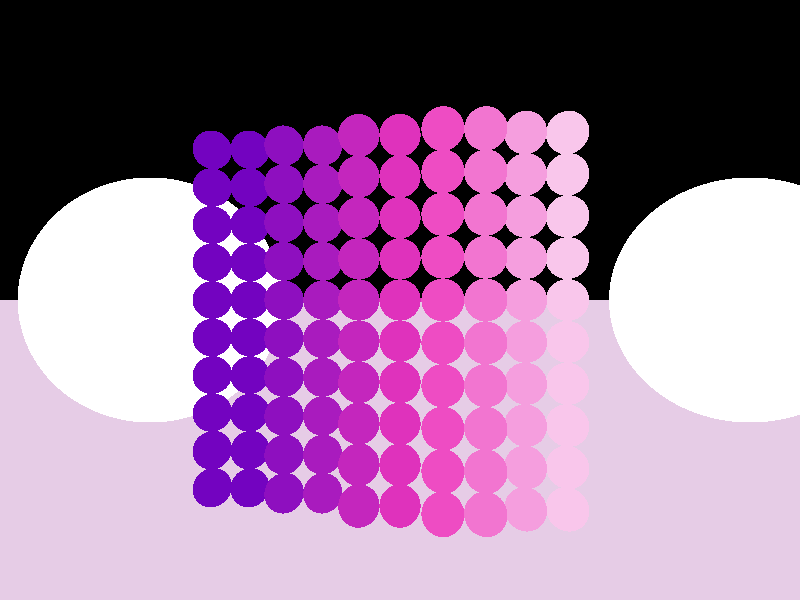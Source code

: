 camera {
  location <0, 0, -15>  
  up <0, 1, 0>  
  right <1.333, 0, 0>  
  look_at <0, 0, 0>  
}

light_source {<10, 10, -10> color rgb <3.5, 3.5, 3.5>}

light_source {<-10, 10, -10> color rgb <1.5, 1.5, 1.5>}

plane { <0, 1, 0>, -12
  pigment { color rgb <0.9, 0.8, 0.9> }
  finish {
     ambient 0.3 diffuse 0.5 specular 0 roughness 0 ior 0 reflection 0.6 refraction 0
  }
  translate <0, 0, 0>
  scale <1, 1, 1>
  rotate <0, 0, 0>
}

sphere { <0, 0, 1>, 0.5
  pigment { color rgb <0.45098, 0.0117647, 0.752941> }
  finish {
     ambient 0.2 diffuse 0.4 specular 0 roughness 0 ior 0 reflection 0.8 refraction 0
  }
  translate <-5, -5, 0>
  scale <1, 1, 1>
  rotate <0, 0, 0>
}

sphere { <0, 0, 1>, 0.5
  pigment { color rgb <0.45098, 0.0117647, 0.752941> }
  finish {
     ambient 0.2 diffuse 0.4 specular 0 roughness 0 ior 0 reflection 0.8 refraction 0
  }
  translate <-5, -4, 0>
  scale <1, 1, 1>
  rotate <0, 0, 0>
}

sphere { <0, 0, 1>, 0.5
  pigment { color rgb <0.45098, 0.0117647, 0.752941> }
  finish {
     ambient 0.2 diffuse 0.4 specular 0 roughness 0 ior 0 reflection 0.8 refraction 0
  }
  translate <-5, -3, 0>
  scale <1, 1, 1>
  rotate <0, 0, 0>
}

sphere { <0, 0, 1>, 0.5
  pigment { color rgb <0.45098, 0.0117647, 0.752941> }
  finish {
     ambient 0.2 diffuse 0.4 specular 0 roughness 0 ior 0 reflection 0.8 refraction 0
  }
  translate <-5, -2, 0>
  scale <1, 1, 1>
  rotate <0, 0, 0>
}

sphere { <0, 0, 1>, 0.5
  pigment { color rgb <0.45098, 0.0117647, 0.752941> }
  finish {
     ambient 0.2 diffuse 0.4 specular 0 roughness 0 ior 0 reflection 0.8 refraction 0
  }
  translate <-5, -1, 0>
  scale <1, 1, 1>
  rotate <0, 0, 0>
}

sphere { <0, 0, 1>, 0.5
  pigment { color rgb <0.45098, 0.0117647, 0.752941> }
  finish {
     ambient 0.2 diffuse 0.4 specular 0 roughness 0 ior 0 reflection 0.8 refraction 0
  }
  translate <-5, 0, 0>
  scale <1, 1, 1>
  rotate <0, 0, 0>
}

sphere { <0, 0, 1>, 0.5
  pigment { color rgb <0.45098, 0.0117647, 0.752941> }
  finish {
     ambient 0.2 diffuse 0.4 specular 0 roughness 0 ior 0 reflection 0.8 refraction 0
  }
  translate <-5, 1, 0>
  scale <1, 1, 1>
  rotate <0, 0, 0>
}

sphere { <0, 0, 1>, 0.5
  pigment { color rgb <0.45098, 0.0117647, 0.752941> }
  finish {
     ambient 0.2 diffuse 0.4 specular 0 roughness 0 ior 0 reflection 0.8 refraction 0
  }
  translate <-5, 2, 0>
  scale <1, 1, 1>
  rotate <0, 0, 0>
}

sphere { <0, 0, 1>, 0.5
  pigment { color rgb <0.45098, 0.0117647, 0.752941> }
  finish {
     ambient 0.2 diffuse 0.4 specular 0 roughness 0 ior 0 reflection 0.8 refraction 0
  }
  translate <-5, 3, 0>
  scale <1, 1, 1>
  rotate <0, 0, 0>
}

sphere { <0, 0, 1>, 0.5
  pigment { color rgb <0.45098, 0.0117647, 0.752941> }
  finish {
     ambient 0.2 diffuse 0.4 specular 0 roughness 0 ior 0 reflection 0.8 refraction 0
  }
  translate <-5, 4, 0>
  scale <1, 1, 1>
  rotate <0, 0, 0>
}

sphere { <0, 0, 1>, 0.5
  pigment { color rgb <0.45098, 0.0117647, 0.752941> }
  finish {
     ambient 0.2 diffuse 0.4 specular 0 roughness 0 ior 0 reflection 0.8 refraction 0
  }
  translate <-4, -5, 0>
  scale <1, 1, 1>
  rotate <0, 0, 0>
}

sphere { <0, 0, 1>, 0.5
  pigment { color rgb <0.45098, 0.0117647, 0.752941> }
  finish {
     ambient 0.2 diffuse 0.4 specular 0 roughness 0 ior 0 reflection 0.8 refraction 0
  }
  translate <-4, -4, 0>
  scale <1, 1, 1>
  rotate <0, 0, 0>
}

sphere { <0, 0, 1>, 0.5
  pigment { color rgb <0.45098, 0.0117647, 0.752941> }
  finish {
     ambient 0.2 diffuse 0.4 specular 0 roughness 0 ior 0 reflection 0.8 refraction 0
  }
  translate <-4, -3, 0>
  scale <1, 1, 1>
  rotate <0, 0, 0>
}

sphere { <0, 0, 1>, 0.5
  pigment { color rgb <0.45098, 0.0117647, 0.752941> }
  finish {
     ambient 0.2 diffuse 0.4 specular 0 roughness 0 ior 0 reflection 0.8 refraction 0
  }
  translate <-4, -2, 0>
  scale <1, 1, 1>
  rotate <0, 0, 0>
}

sphere { <0, 0, 1>, 0.5
  pigment { color rgb <0.45098, 0.0117647, 0.752941> }
  finish {
     ambient 0.2 diffuse 0.4 specular 0 roughness 0 ior 0 reflection 0.8 refraction 0
  }
  translate <-4, -1, 0>
  scale <1, 1, 1>
  rotate <0, 0, 0>
}

sphere { <0, 0, 1>, 0.5
  pigment { color rgb <0.45098, 0.0117647, 0.752941> }
  finish {
     ambient 0.2 diffuse 0.4 specular 0 roughness 0 ior 0 reflection 0.8 refraction 0
  }
  translate <-4, 0, 0>
  scale <1, 1, 1>
  rotate <0, 0, 0>
}

sphere { <0, 0, 1>, 0.5
  pigment { color rgb <0.45098, 0.0117647, 0.752941> }
  finish {
     ambient 0.2 diffuse 0.4 specular 0 roughness 0 ior 0 reflection 0.8 refraction 0
  }
  translate <-4, 1, 0>
  scale <1, 1, 1>
  rotate <0, 0, 0>
}

sphere { <0, 0, 1>, 0.5
  pigment { color rgb <0.45098, 0.0117647, 0.752941> }
  finish {
     ambient 0.2 diffuse 0.4 specular 0 roughness 0 ior 0 reflection 0.8 refraction 0
  }
  translate <-4, 2, 0>
  scale <1, 1, 1>
  rotate <0, 0, 0>
}

sphere { <0, 0, 1>, 0.5
  pigment { color rgb <0.45098, 0.0117647, 0.752941> }
  finish {
     ambient 0.2 diffuse 0.4 specular 0 roughness 0 ior 0 reflection 0.8 refraction 0
  }
  translate <-4, 3, 0>
  scale <1, 1, 1>
  rotate <0, 0, 0>
}

sphere { <0, 0, 1>, 0.5
  pigment { color rgb <0.45098, 0.0117647, 0.752941> }
  finish {
     ambient 0.2 diffuse 0.4 specular 0 roughness 0 ior 0 reflection 0.8 refraction 0
  }
  translate <-4, 4, 0>
  scale <1, 1, 1>
  rotate <0, 0, 0>
}

sphere { <0, 0, 0.540302>, 0.5
  pigment { color rgb <0.556427, 0.0579521, 0.749455> }
  finish {
     ambient 0.2 diffuse 0.4 specular 0 roughness 0 ior 0 reflection 0.8 refraction 0
  }
  translate <-3, -5, 0>
  scale <1, 1, 1>
  rotate <0, 0, 0>
}

sphere { <0, 0, 0.540302>, 0.5
  pigment { color rgb <0.556427, 0.0579521, 0.749455> }
  finish {
     ambient 0.2 diffuse 0.4 specular 0 roughness 0 ior 0 reflection 0.8 refraction 0
  }
  translate <-3, -4, 0>
  scale <1, 1, 1>
  rotate <0, 0, 0>
}

sphere { <0, 0, 0.540302>, 0.5
  pigment { color rgb <0.556427, 0.0579521, 0.749455> }
  finish {
     ambient 0.2 diffuse 0.4 specular 0 roughness 0 ior 0 reflection 0.8 refraction 0
  }
  translate <-3, -3, 0>
  scale <1, 1, 1>
  rotate <0, 0, 0>
}

sphere { <0, 0, 0.540302>, 0.5
  pigment { color rgb <0.556427, 0.0579521, 0.749455> }
  finish {
     ambient 0.2 diffuse 0.4 specular 0 roughness 0 ior 0 reflection 0.8 refraction 0
  }
  translate <-3, -2, 0>
  scale <1, 1, 1>
  rotate <0, 0, 0>
}

sphere { <0, 0, 0.540302>, 0.5
  pigment { color rgb <0.556427, 0.0579521, 0.749455> }
  finish {
     ambient 0.2 diffuse 0.4 specular 0 roughness 0 ior 0 reflection 0.8 refraction 0
  }
  translate <-3, -1, 0>
  scale <1, 1, 1>
  rotate <0, 0, 0>
}

sphere { <0, 0, 0.540302>, 0.5
  pigment { color rgb <0.556427, 0.0579521, 0.749455> }
  finish {
     ambient 0.2 diffuse 0.4 specular 0 roughness 0 ior 0 reflection 0.8 refraction 0
  }
  translate <-3, 0, 0>
  scale <1, 1, 1>
  rotate <0, 0, 0>
}

sphere { <0, 0, 0.540302>, 0.5
  pigment { color rgb <0.556427, 0.0579521, 0.749455> }
  finish {
     ambient 0.2 diffuse 0.4 specular 0 roughness 0 ior 0 reflection 0.8 refraction 0
  }
  translate <-3, 1, 0>
  scale <1, 1, 1>
  rotate <0, 0, 0>
}

sphere { <0, 0, 0.540302>, 0.5
  pigment { color rgb <0.556427, 0.0579521, 0.749455> }
  finish {
     ambient 0.2 diffuse 0.4 specular 0 roughness 0 ior 0 reflection 0.8 refraction 0
  }
  translate <-3, 2, 0>
  scale <1, 1, 1>
  rotate <0, 0, 0>
}

sphere { <0, 0, 0.540302>, 0.5
  pigment { color rgb <0.556427, 0.0579521, 0.749455> }
  finish {
     ambient 0.2 diffuse 0.4 specular 0 roughness 0 ior 0 reflection 0.8 refraction 0
  }
  translate <-3, 3, 0>
  scale <1, 1, 1>
  rotate <0, 0, 0>
}

sphere { <0, 0, 0.540302>, 0.5
  pigment { color rgb <0.556427, 0.0579521, 0.749455> }
  finish {
     ambient 0.2 diffuse 0.4 specular 0 roughness 0 ior 0 reflection 0.8 refraction 0
  }
  translate <-3, 4, 0>
  scale <1, 1, 1>
  rotate <0, 0, 0>
}

sphere { <0, 0, 0.540302>, 0.5
  pigment { color rgb <0.661874, 0.104139, 0.74597> }
  finish {
     ambient 0.2 diffuse 0.4 specular 0 roughness 0 ior 0 reflection 0.8 refraction 0
  }
  translate <-2, -5, 0>
  scale <1, 1, 1>
  rotate <0, 0, 0>
}

sphere { <0, 0, 0.540302>, 0.5
  pigment { color rgb <0.661874, 0.104139, 0.74597> }
  finish {
     ambient 0.2 diffuse 0.4 specular 0 roughness 0 ior 0 reflection 0.8 refraction 0
  }
  translate <-2, -4, 0>
  scale <1, 1, 1>
  rotate <0, 0, 0>
}

sphere { <0, 0, 0.540302>, 0.5
  pigment { color rgb <0.661874, 0.104139, 0.74597> }
  finish {
     ambient 0.2 diffuse 0.4 specular 0 roughness 0 ior 0 reflection 0.8 refraction 0
  }
  translate <-2, -3, 0>
  scale <1, 1, 1>
  rotate <0, 0, 0>
}

sphere { <0, 0, 0.540302>, 0.5
  pigment { color rgb <0.661874, 0.104139, 0.74597> }
  finish {
     ambient 0.2 diffuse 0.4 specular 0 roughness 0 ior 0 reflection 0.8 refraction 0
  }
  translate <-2, -2, 0>
  scale <1, 1, 1>
  rotate <0, 0, 0>
}

sphere { <0, 0, 0.540302>, 0.5
  pigment { color rgb <0.661874, 0.104139, 0.74597> }
  finish {
     ambient 0.2 diffuse 0.4 specular 0 roughness 0 ior 0 reflection 0.8 refraction 0
  }
  translate <-2, -1, 0>
  scale <1, 1, 1>
  rotate <0, 0, 0>
}

sphere { <0, 0, 0.540302>, 0.5
  pigment { color rgb <0.661874, 0.104139, 0.74597> }
  finish {
     ambient 0.2 diffuse 0.4 specular 0 roughness 0 ior 0 reflection 0.8 refraction 0
  }
  translate <-2, 0, 0>
  scale <1, 1, 1>
  rotate <0, 0, 0>
}

sphere { <0, 0, 0.540302>, 0.5
  pigment { color rgb <0.661874, 0.104139, 0.74597> }
  finish {
     ambient 0.2 diffuse 0.4 specular 0 roughness 0 ior 0 reflection 0.8 refraction 0
  }
  translate <-2, 1, 0>
  scale <1, 1, 1>
  rotate <0, 0, 0>
}

sphere { <0, 0, 0.540302>, 0.5
  pigment { color rgb <0.661874, 0.104139, 0.74597> }
  finish {
     ambient 0.2 diffuse 0.4 specular 0 roughness 0 ior 0 reflection 0.8 refraction 0
  }
  translate <-2, 2, 0>
  scale <1, 1, 1>
  rotate <0, 0, 0>
}

sphere { <0, 0, 0.540302>, 0.5
  pigment { color rgb <0.661874, 0.104139, 0.74597> }
  finish {
     ambient 0.2 diffuse 0.4 specular 0 roughness 0 ior 0 reflection 0.8 refraction 0
  }
  translate <-2, 3, 0>
  scale <1, 1, 1>
  rotate <0, 0, 0>
}

sphere { <0, 0, 0.540302>, 0.5
  pigment { color rgb <0.661874, 0.104139, 0.74597> }
  finish {
     ambient 0.2 diffuse 0.4 specular 0 roughness 0 ior 0 reflection 0.8 refraction 0
  }
  translate <-2, 4, 0>
  scale <1, 1, 1>
  rotate <0, 0, 0>
}

sphere { <0, 0, -0.416147>, 0.5
  pigment { color rgb <0.76732, 0.150327, 0.742484> }
  finish {
     ambient 0.2 diffuse 0.4 specular 0 roughness 0 ior 0 reflection 0.8 refraction 0
  }
  translate <-1, -5, 0>
  scale <1, 1, 1>
  rotate <0, 0, 0>
}

sphere { <0, 0, -0.416147>, 0.5
  pigment { color rgb <0.76732, 0.150327, 0.742484> }
  finish {
     ambient 0.2 diffuse 0.4 specular 0 roughness 0 ior 0 reflection 0.8 refraction 0
  }
  translate <-1, -4, 0>
  scale <1, 1, 1>
  rotate <0, 0, 0>
}

sphere { <0, 0, -0.416147>, 0.5
  pigment { color rgb <0.76732, 0.150327, 0.742484> }
  finish {
     ambient 0.2 diffuse 0.4 specular 0 roughness 0 ior 0 reflection 0.8 refraction 0
  }
  translate <-1, -3, 0>
  scale <1, 1, 1>
  rotate <0, 0, 0>
}

sphere { <0, 0, -0.416147>, 0.5
  pigment { color rgb <0.76732, 0.150327, 0.742484> }
  finish {
     ambient 0.2 diffuse 0.4 specular 0 roughness 0 ior 0 reflection 0.8 refraction 0
  }
  translate <-1, -2, 0>
  scale <1, 1, 1>
  rotate <0, 0, 0>
}

sphere { <0, 0, -0.416147>, 0.5
  pigment { color rgb <0.76732, 0.150327, 0.742484> }
  finish {
     ambient 0.2 diffuse 0.4 specular 0 roughness 0 ior 0 reflection 0.8 refraction 0
  }
  translate <-1, -1, 0>
  scale <1, 1, 1>
  rotate <0, 0, 0>
}

sphere { <0, 0, -0.416147>, 0.5
  pigment { color rgb <0.76732, 0.150327, 0.742484> }
  finish {
     ambient 0.2 diffuse 0.4 specular 0 roughness 0 ior 0 reflection 0.8 refraction 0
  }
  translate <-1, 0, 0>
  scale <1, 1, 1>
  rotate <0, 0, 0>
}

sphere { <0, 0, -0.416147>, 0.5
  pigment { color rgb <0.76732, 0.150327, 0.742484> }
  finish {
     ambient 0.2 diffuse 0.4 specular 0 roughness 0 ior 0 reflection 0.8 refraction 0
  }
  translate <-1, 1, 0>
  scale <1, 1, 1>
  rotate <0, 0, 0>
}

sphere { <0, 0, -0.416147>, 0.5
  pigment { color rgb <0.76732, 0.150327, 0.742484> }
  finish {
     ambient 0.2 diffuse 0.4 specular 0 roughness 0 ior 0 reflection 0.8 refraction 0
  }
  translate <-1, 2, 0>
  scale <1, 1, 1>
  rotate <0, 0, 0>
}

sphere { <0, 0, -0.416147>, 0.5
  pigment { color rgb <0.76732, 0.150327, 0.742484> }
  finish {
     ambient 0.2 diffuse 0.4 specular 0 roughness 0 ior 0 reflection 0.8 refraction 0
  }
  translate <-1, 3, 0>
  scale <1, 1, 1>
  rotate <0, 0, 0>
}

sphere { <0, 0, -0.416147>, 0.5
  pigment { color rgb <0.76732, 0.150327, 0.742484> }
  finish {
     ambient 0.2 diffuse 0.4 specular 0 roughness 0 ior 0 reflection 0.8 refraction 0
  }
  translate <-1, 4, 0>
  scale <1, 1, 1>
  rotate <0, 0, 0>
}

sphere { <0, 0, -0.416147>, 0.5
  pigment { color rgb <0.872767, 0.196514, 0.738998> }
  finish {
     ambient 0.2 diffuse 0.4 specular 0 roughness 0 ior 0 reflection 0.8 refraction 0
  }
  translate <0, -5, 0>
  scale <1, 1, 1>
  rotate <0, 0, 0>
}

sphere { <0, 0, -0.416147>, 0.5
  pigment { color rgb <0.872767, 0.196514, 0.738998> }
  finish {
     ambient 0.2 diffuse 0.4 specular 0 roughness 0 ior 0 reflection 0.8 refraction 0
  }
  translate <0, -4, 0>
  scale <1, 1, 1>
  rotate <0, 0, 0>
}

sphere { <0, 0, -0.416147>, 0.5
  pigment { color rgb <0.872767, 0.196514, 0.738998> }
  finish {
     ambient 0.2 diffuse 0.4 specular 0 roughness 0 ior 0 reflection 0.8 refraction 0
  }
  translate <0, -3, 0>
  scale <1, 1, 1>
  rotate <0, 0, 0>
}

sphere { <0, 0, -0.416147>, 0.5
  pigment { color rgb <0.872767, 0.196514, 0.738998> }
  finish {
     ambient 0.2 diffuse 0.4 specular 0 roughness 0 ior 0 reflection 0.8 refraction 0
  }
  translate <0, -2, 0>
  scale <1, 1, 1>
  rotate <0, 0, 0>
}

sphere { <0, 0, -0.416147>, 0.5
  pigment { color rgb <0.872767, 0.196514, 0.738998> }
  finish {
     ambient 0.2 diffuse 0.4 specular 0 roughness 0 ior 0 reflection 0.8 refraction 0
  }
  translate <0, -1, 0>
  scale <1, 1, 1>
  rotate <0, 0, 0>
}

sphere { <0, 0, -0.416147>, 0.5
  pigment { color rgb <0.872767, 0.196514, 0.738998> }
  finish {
     ambient 0.2 diffuse 0.4 specular 0 roughness 0 ior 0 reflection 0.8 refraction 0
  }
  translate <0, 0, 0>
  scale <1, 1, 1>
  rotate <0, 0, 0>
}

sphere { <0, 0, -0.416147>, 0.5
  pigment { color rgb <0.872767, 0.196514, 0.738998> }
  finish {
     ambient 0.2 diffuse 0.4 specular 0 roughness 0 ior 0 reflection 0.8 refraction 0
  }
  translate <0, 1, 0>
  scale <1, 1, 1>
  rotate <0, 0, 0>
}

sphere { <0, 0, -0.416147>, 0.5
  pigment { color rgb <0.872767, 0.196514, 0.738998> }
  finish {
     ambient 0.2 diffuse 0.4 specular 0 roughness 0 ior 0 reflection 0.8 refraction 0
  }
  translate <0, 2, 0>
  scale <1, 1, 1>
  rotate <0, 0, 0>
}

sphere { <0, 0, -0.416147>, 0.5
  pigment { color rgb <0.872767, 0.196514, 0.738998> }
  finish {
     ambient 0.2 diffuse 0.4 specular 0 roughness 0 ior 0 reflection 0.8 refraction 0
  }
  translate <0, 3, 0>
  scale <1, 1, 1>
  rotate <0, 0, 0>
}

sphere { <0, 0, -0.416147>, 0.5
  pigment { color rgb <0.872767, 0.196514, 0.738998> }
  finish {
     ambient 0.2 diffuse 0.4 specular 0 roughness 0 ior 0 reflection 0.8 refraction 0
  }
  translate <0, 4, 0>
  scale <1, 1, 1>
  rotate <0, 0, 0>
}

sphere { <0, 0, -0.989992>, 0.5
  pigment { color rgb <0.932898, 0.299346, 0.763834> }
  finish {
     ambient 0.2 diffuse 0.4 specular 0 roughness 0 ior 0 reflection 0.8 refraction 0
  }
  translate <1, -5, 0>
  scale <1, 1, 1>
  rotate <0, 0, 0>
}

sphere { <0, 0, -0.989992>, 0.5
  pigment { color rgb <0.932898, 0.299346, 0.763834> }
  finish {
     ambient 0.2 diffuse 0.4 specular 0 roughness 0 ior 0 reflection 0.8 refraction 0
  }
  translate <1, -4, 0>
  scale <1, 1, 1>
  rotate <0, 0, 0>
}

sphere { <0, 0, -0.989992>, 0.5
  pigment { color rgb <0.932898, 0.299346, 0.763834> }
  finish {
     ambient 0.2 diffuse 0.4 specular 0 roughness 0 ior 0 reflection 0.8 refraction 0
  }
  translate <1, -3, 0>
  scale <1, 1, 1>
  rotate <0, 0, 0>
}

sphere { <0, 0, -0.989992>, 0.5
  pigment { color rgb <0.932898, 0.299346, 0.763834> }
  finish {
     ambient 0.2 diffuse 0.4 specular 0 roughness 0 ior 0 reflection 0.8 refraction 0
  }
  translate <1, -2, 0>
  scale <1, 1, 1>
  rotate <0, 0, 0>
}

sphere { <0, 0, -0.989992>, 0.5
  pigment { color rgb <0.932898, 0.299346, 0.763834> }
  finish {
     ambient 0.2 diffuse 0.4 specular 0 roughness 0 ior 0 reflection 0.8 refraction 0
  }
  translate <1, -1, 0>
  scale <1, 1, 1>
  rotate <0, 0, 0>
}

sphere { <0, 0, -0.989992>, 0.5
  pigment { color rgb <0.932898, 0.299346, 0.763834> }
  finish {
     ambient 0.2 diffuse 0.4 specular 0 roughness 0 ior 0 reflection 0.8 refraction 0
  }
  translate <1, 0, 0>
  scale <1, 1, 1>
  rotate <0, 0, 0>
}

sphere { <0, 0, -0.989992>, 0.5
  pigment { color rgb <0.932898, 0.299346, 0.763834> }
  finish {
     ambient 0.2 diffuse 0.4 specular 0 roughness 0 ior 0 reflection 0.8 refraction 0
  }
  translate <1, 1, 0>
  scale <1, 1, 1>
  rotate <0, 0, 0>
}

sphere { <0, 0, -0.989992>, 0.5
  pigment { color rgb <0.932898, 0.299346, 0.763834> }
  finish {
     ambient 0.2 diffuse 0.4 specular 0 roughness 0 ior 0 reflection 0.8 refraction 0
  }
  translate <1, 2, 0>
  scale <1, 1, 1>
  rotate <0, 0, 0>
}

sphere { <0, 0, -0.989992>, 0.5
  pigment { color rgb <0.932898, 0.299346, 0.763834> }
  finish {
     ambient 0.2 diffuse 0.4 specular 0 roughness 0 ior 0 reflection 0.8 refraction 0
  }
  translate <1, 3, 0>
  scale <1, 1, 1>
  rotate <0, 0, 0>
}

sphere { <0, 0, -0.989992>, 0.5
  pigment { color rgb <0.932898, 0.299346, 0.763834> }
  finish {
     ambient 0.2 diffuse 0.4 specular 0 roughness 0 ior 0 reflection 0.8 refraction 0
  }
  translate <1, 4, 0>
  scale <1, 1, 1>
  rotate <0, 0, 0>
}

sphere { <0, 0, -0.989992>, 0.5
  pigment { color rgb <0.947712, 0.458824, 0.816993> }
  finish {
     ambient 0.2 diffuse 0.4 specular 0 roughness 0 ior 0 reflection 0.8 refraction 0
  }
  translate <2, -5, 0>
  scale <1, 1, 1>
  rotate <0, 0, 0>
}

sphere { <0, 0, -0.989992>, 0.5
  pigment { color rgb <0.947712, 0.458824, 0.816993> }
  finish {
     ambient 0.2 diffuse 0.4 specular 0 roughness 0 ior 0 reflection 0.8 refraction 0
  }
  translate <2, -4, 0>
  scale <1, 1, 1>
  rotate <0, 0, 0>
}

sphere { <0, 0, -0.989992>, 0.5
  pigment { color rgb <0.947712, 0.458824, 0.816993> }
  finish {
     ambient 0.2 diffuse 0.4 specular 0 roughness 0 ior 0 reflection 0.8 refraction 0
  }
  translate <2, -3, 0>
  scale <1, 1, 1>
  rotate <0, 0, 0>
}

sphere { <0, 0, -0.989992>, 0.5
  pigment { color rgb <0.947712, 0.458824, 0.816993> }
  finish {
     ambient 0.2 diffuse 0.4 specular 0 roughness 0 ior 0 reflection 0.8 refraction 0
  }
  translate <2, -2, 0>
  scale <1, 1, 1>
  rotate <0, 0, 0>
}

sphere { <0, 0, -0.989992>, 0.5
  pigment { color rgb <0.947712, 0.458824, 0.816993> }
  finish {
     ambient 0.2 diffuse 0.4 specular 0 roughness 0 ior 0 reflection 0.8 refraction 0
  }
  translate <2, -1, 0>
  scale <1, 1, 1>
  rotate <0, 0, 0>
}

sphere { <0, 0, -0.989992>, 0.5
  pigment { color rgb <0.947712, 0.458824, 0.816993> }
  finish {
     ambient 0.2 diffuse 0.4 specular 0 roughness 0 ior 0 reflection 0.8 refraction 0
  }
  translate <2, 0, 0>
  scale <1, 1, 1>
  rotate <0, 0, 0>
}

sphere { <0, 0, -0.989992>, 0.5
  pigment { color rgb <0.947712, 0.458824, 0.816993> }
  finish {
     ambient 0.2 diffuse 0.4 specular 0 roughness 0 ior 0 reflection 0.8 refraction 0
  }
  translate <2, 1, 0>
  scale <1, 1, 1>
  rotate <0, 0, 0>
}

sphere { <0, 0, -0.989992>, 0.5
  pigment { color rgb <0.947712, 0.458824, 0.816993> }
  finish {
     ambient 0.2 diffuse 0.4 specular 0 roughness 0 ior 0 reflection 0.8 refraction 0
  }
  translate <2, 2, 0>
  scale <1, 1, 1>
  rotate <0, 0, 0>
}

sphere { <0, 0, -0.989992>, 0.5
  pigment { color rgb <0.947712, 0.458824, 0.816993> }
  finish {
     ambient 0.2 diffuse 0.4 specular 0 roughness 0 ior 0 reflection 0.8 refraction 0
  }
  translate <2, 3, 0>
  scale <1, 1, 1>
  rotate <0, 0, 0>
}

sphere { <0, 0, -0.989992>, 0.5
  pigment { color rgb <0.947712, 0.458824, 0.816993> }
  finish {
     ambient 0.2 diffuse 0.4 specular 0 roughness 0 ior 0 reflection 0.8 refraction 0
  }
  translate <2, 4, 0>
  scale <1, 1, 1>
  rotate <0, 0, 0>
}

sphere { <0, 0, -0.653644>, 0.5
  pigment { color rgb <0.962527, 0.618301, 0.870153> }
  finish {
     ambient 0.2 diffuse 0.4 specular 0 roughness 0 ior 0 reflection 0.8 refraction 0
  }
  translate <3, -5, 0>
  scale <1, 1, 1>
  rotate <0, 0, 0>
}

sphere { <0, 0, -0.653644>, 0.5
  pigment { color rgb <0.962527, 0.618301, 0.870153> }
  finish {
     ambient 0.2 diffuse 0.4 specular 0 roughness 0 ior 0 reflection 0.8 refraction 0
  }
  translate <3, -4, 0>
  scale <1, 1, 1>
  rotate <0, 0, 0>
}

sphere { <0, 0, -0.653644>, 0.5
  pigment { color rgb <0.962527, 0.618301, 0.870153> }
  finish {
     ambient 0.2 diffuse 0.4 specular 0 roughness 0 ior 0 reflection 0.8 refraction 0
  }
  translate <3, -3, 0>
  scale <1, 1, 1>
  rotate <0, 0, 0>
}

sphere { <0, 0, -0.653644>, 0.5
  pigment { color rgb <0.962527, 0.618301, 0.870153> }
  finish {
     ambient 0.2 diffuse 0.4 specular 0 roughness 0 ior 0 reflection 0.8 refraction 0
  }
  translate <3, -2, 0>
  scale <1, 1, 1>
  rotate <0, 0, 0>
}

sphere { <0, 0, -0.653644>, 0.5
  pigment { color rgb <0.962527, 0.618301, 0.870153> }
  finish {
     ambient 0.2 diffuse 0.4 specular 0 roughness 0 ior 0 reflection 0.8 refraction 0
  }
  translate <3, -1, 0>
  scale <1, 1, 1>
  rotate <0, 0, 0>
}

sphere { <0, 0, -0.653644>, 0.5
  pigment { color rgb <0.962527, 0.618301, 0.870153> }
  finish {
     ambient 0.2 diffuse 0.4 specular 0 roughness 0 ior 0 reflection 0.8 refraction 0
  }
  translate <3, 0, 0>
  scale <1, 1, 1>
  rotate <0, 0, 0>
}

sphere { <0, 0, -0.653644>, 0.5
  pigment { color rgb <0.962527, 0.618301, 0.870153> }
  finish {
     ambient 0.2 diffuse 0.4 specular 0 roughness 0 ior 0 reflection 0.8 refraction 0
  }
  translate <3, 1, 0>
  scale <1, 1, 1>
  rotate <0, 0, 0>
}

sphere { <0, 0, -0.653644>, 0.5
  pigment { color rgb <0.962527, 0.618301, 0.870153> }
  finish {
     ambient 0.2 diffuse 0.4 specular 0 roughness 0 ior 0 reflection 0.8 refraction 0
  }
  translate <3, 2, 0>
  scale <1, 1, 1>
  rotate <0, 0, 0>
}

sphere { <0, 0, -0.653644>, 0.5
  pigment { color rgb <0.962527, 0.618301, 0.870153> }
  finish {
     ambient 0.2 diffuse 0.4 specular 0 roughness 0 ior 0 reflection 0.8 refraction 0
  }
  translate <3, 3, 0>
  scale <1, 1, 1>
  rotate <0, 0, 0>
}

sphere { <0, 0, -0.653644>, 0.5
  pigment { color rgb <0.962527, 0.618301, 0.870153> }
  finish {
     ambient 0.2 diffuse 0.4 specular 0 roughness 0 ior 0 reflection 0.8 refraction 0
  }
  translate <3, 4, 0>
  scale <1, 1, 1>
  rotate <0, 0, 0>
}

sphere { <0, 0, -0.653644>, 0.5
  pigment { color rgb <0.977342, 0.777778, 0.923312> }
  finish {
     ambient 0.2 diffuse 0.4 specular 0 roughness 0 ior 0 reflection 0.8 refraction 0
  }
  translate <4, -5, 0>
  scale <1, 1, 1>
  rotate <0, 0, 0>
}

sphere { <0, 0, -0.653644>, 0.5
  pigment { color rgb <0.977342, 0.777778, 0.923312> }
  finish {
     ambient 0.2 diffuse 0.4 specular 0 roughness 0 ior 0 reflection 0.8 refraction 0
  }
  translate <4, -4, 0>
  scale <1, 1, 1>
  rotate <0, 0, 0>
}

sphere { <0, 0, -0.653644>, 0.5
  pigment { color rgb <0.977342, 0.777778, 0.923312> }
  finish {
     ambient 0.2 diffuse 0.4 specular 0 roughness 0 ior 0 reflection 0.8 refraction 0
  }
  translate <4, -3, 0>
  scale <1, 1, 1>
  rotate <0, 0, 0>
}

sphere { <0, 0, -0.653644>, 0.5
  pigment { color rgb <0.977342, 0.777778, 0.923312> }
  finish {
     ambient 0.2 diffuse 0.4 specular 0 roughness 0 ior 0 reflection 0.8 refraction 0
  }
  translate <4, -2, 0>
  scale <1, 1, 1>
  rotate <0, 0, 0>
}

sphere { <0, 0, -0.653644>, 0.5
  pigment { color rgb <0.977342, 0.777778, 0.923312> }
  finish {
     ambient 0.2 diffuse 0.4 specular 0 roughness 0 ior 0 reflection 0.8 refraction 0
  }
  translate <4, -1, 0>
  scale <1, 1, 1>
  rotate <0, 0, 0>
}

sphere { <0, 0, -0.653644>, 0.5
  pigment { color rgb <0.977342, 0.777778, 0.923312> }
  finish {
     ambient 0.2 diffuse 0.4 specular 0 roughness 0 ior 0 reflection 0.8 refraction 0
  }
  translate <4, 0, 0>
  scale <1, 1, 1>
  rotate <0, 0, 0>
}

sphere { <0, 0, -0.653644>, 0.5
  pigment { color rgb <0.977342, 0.777778, 0.923312> }
  finish {
     ambient 0.2 diffuse 0.4 specular 0 roughness 0 ior 0 reflection 0.8 refraction 0
  }
  translate <4, 1, 0>
  scale <1, 1, 1>
  rotate <0, 0, 0>
}

sphere { <0, 0, -0.653644>, 0.5
  pigment { color rgb <0.977342, 0.777778, 0.923312> }
  finish {
     ambient 0.2 diffuse 0.4 specular 0 roughness 0 ior 0 reflection 0.8 refraction 0
  }
  translate <4, 2, 0>
  scale <1, 1, 1>
  rotate <0, 0, 0>
}

sphere { <0, 0, -0.653644>, 0.5
  pigment { color rgb <0.977342, 0.777778, 0.923312> }
  finish {
     ambient 0.2 diffuse 0.4 specular 0 roughness 0 ior 0 reflection 0.8 refraction 0
  }
  translate <4, 3, 0>
  scale <1, 1, 1>
  rotate <0, 0, 0>
}

sphere { <0, 0, -0.653644>, 0.5
  pigment { color rgb <0.977342, 0.777778, 0.923312> }
  finish {
     ambient 0.2 diffuse 0.4 specular 0 roughness 0 ior 0 reflection 0.8 refraction 0
  }
  translate <4, 4, 0>
  scale <1, 1, 1>
  rotate <0, 0, 0>
}

sphere { <0, 0, 10>, 5
  pigment { color rgb <1, 1, 1> }
  finish {
     ambient 0.2 diffuse 0.4 specular 0 roughness 0 ior 0 reflection 0.8 refraction 0
  }
  translate <14, 0, 0>
  scale <1, 1, 1>
  rotate <0, 0, 0>
}

sphere { <0, 0, 10>, 5
  pigment { color rgb <1, 1, 1> }
  finish {
     ambient 0.2 diffuse 0.4 specular 0 roughness 0 ior 0 reflection 0.8 refraction 0
  }
  translate <-10, 0, 0>
  scale <1, 1, 1>
  rotate <0, 0, 0>
}
